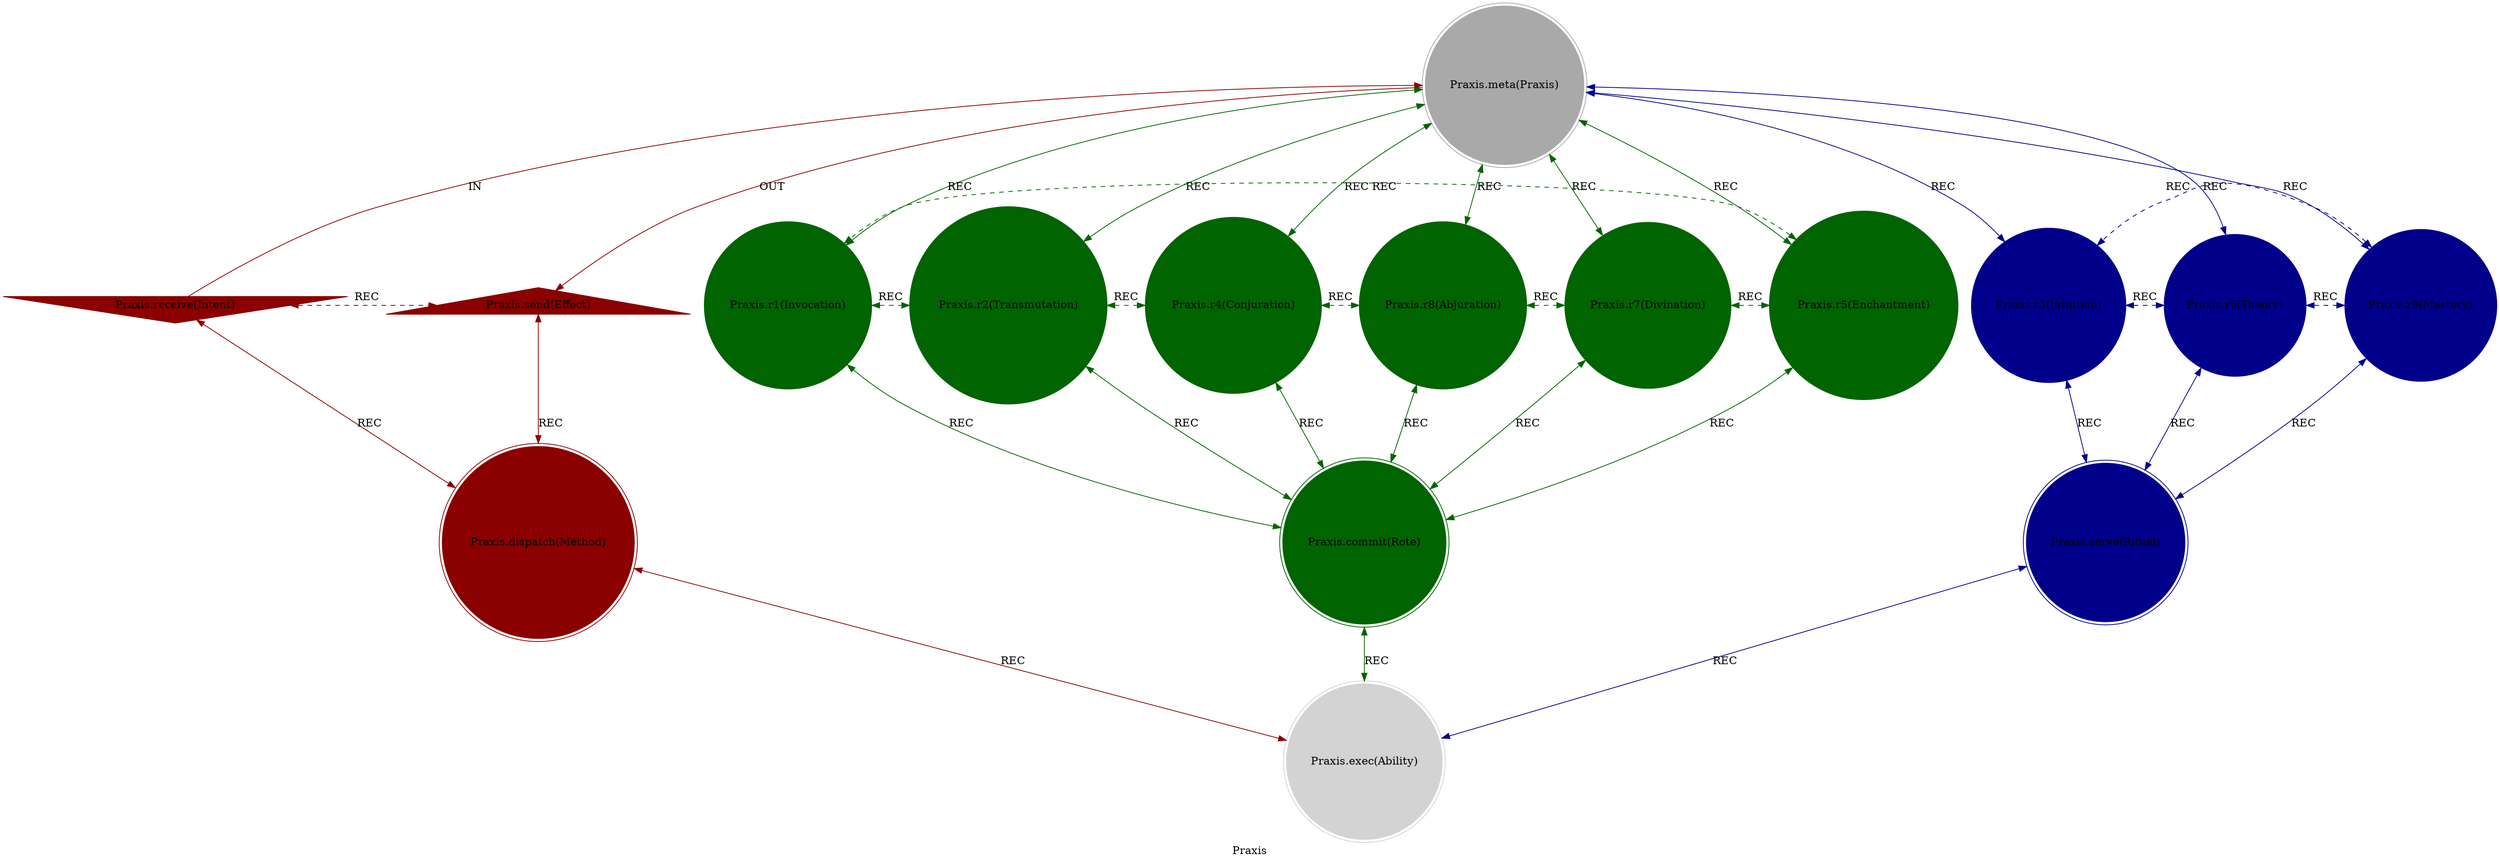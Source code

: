 strict digraph PraxisFactor {
    style = filled;
    color = lightgray;
    node [shape = circle; style = filled; color = lightgreen;];
    edge [color = darkgray;];
    label = "Praxis";
    comment = "{{description}}";
    
    spark_a_t [label = "Praxis.receive(Intent)";comment = "Potential: {{description}}";shape = invtriangle;color = darkred;];
    spark_0_t [label = "Praxis.meta(Praxis)";comment = "Abstract: {{description}}";shape = doublecircle;color = darkgray;];
    spark_b_t [label = "Praxis.send(Effect)";comment = "Manifest: {{description}}";shape = triangle;color = darkred;];
    spark_1_t [label = "Praxis.r1(Invocation)";comment = "Initiation: {{description}}";color = darkgreen;];
    spark_2_t [label = "Praxis.r2(Transmutation)";comment = "Response: {{description}}";color = darkgreen;];
    spark_4_t [label = "Praxis.r4(Conjuration)";comment = "Integration: {{description}}";color = darkgreen;];
    spark_8_t [label = "Praxis.r8(Abjuration)";comment = "Reflection: {{description}}";color = darkgreen;];
    spark_7_t [label = "Praxis.r7(Divination)";comment = "Consolidation: {{description}}";color = darkgreen;];
    spark_5_t [label = "Praxis.r5(Enchantment)";comment = "Propagation: {{description}}";color = darkgreen;];
    spark_3_t [label = "Praxis.r3(Intuition)";comment = "Thesis: {{description}}";color = darkblue;];
    spark_6_t [label = "Praxis.r6(Theory)";comment = "Antithesis: {{description}}";color = darkblue;];
    spark_9_t [label = "Praxis.r9(Mastery)";comment = "Synthesis: {{description}}";color = darkblue;];
    spark_c_t [label = "Praxis.dispatch(Method)";comment = "Why-Who: {{description}}";shape = doublecircle;color = darkred;];
    spark_d_t [label = "Praxis.commit(Rote)";comment = "What-How: {{description}}";shape = doublecircle;color = darkgreen;];
    spark_e_t [label = "Praxis.serve(Ritual)";comment = "When-Where: {{description}}";shape = doublecircle;color = darkblue;];
    spark_f_t [label = "Praxis.exec(Ability)";comment = "Which-Closure: {{description}}";shape = doublecircle;color = lightgray;];
    
    spark_a_t -> spark_0_t [label = "IN"; comment = "{{description}}"; color = darkred; constraint = false;];
    spark_0_t -> spark_b_t [label = "OUT"; comment = "{{description}}"; color = darkred;];
    spark_a_t -> spark_c_t [label = "REC"; comment = "{{description}}"; color = darkred; dir = both;];
    spark_b_t -> spark_c_t [label = "REC"; comment = "{{description}}"; color = darkred; dir = both;];
    spark_a_t -> spark_b_t [label = "REC"; comment = "{{description}}"; color = darkred; dir = both; style = dashed; constraint = false;];
    
    spark_0_t -> spark_1_t [label = "REC"; comment = "{{description}}"; color = darkgreen; dir = both;];
    spark_0_t -> spark_2_t [label = "REC"; comment = "{{description}}"; color = darkgreen; dir = both;];
    spark_0_t -> spark_4_t [label = "REC"; comment = "{{description}}"; color = darkgreen; dir = both;];
    spark_0_t -> spark_8_t [label = "REC"; comment = "{{description}}"; color = darkgreen; dir = both;];
    spark_0_t -> spark_7_t [label = "REC"; comment = "{{description}}"; color = darkgreen; dir = both;];
    spark_0_t -> spark_5_t [label = "REC"; comment = "{{description}}"; color = darkgreen; dir = both;];
    
    spark_1_t -> spark_2_t [label = "REC"; comment = "{{description}}"; color = darkgreen; dir = both; style = dashed; constraint = false;];
    spark_2_t -> spark_4_t [label = "REC"; comment = "{{description}}"; color = darkgreen; dir = both; style = dashed; constraint = false;];
    spark_4_t -> spark_8_t [label = "REC"; comment = "{{description}}"; color = darkgreen; dir = both; style = dashed; constraint = false;];
    spark_8_t -> spark_7_t [label = "REC"; comment = "{{description}}"; color = darkgreen; dir = both; style = dashed; constraint = false;];
    spark_7_t -> spark_5_t [label = "REC"; comment = "{{description}}"; color = darkgreen; dir = both; style = dashed; constraint = false;];
    spark_5_t -> spark_1_t [label = "REC"; comment = "{{description}}"; color = darkgreen; dir = both; style = dashed; constraint = false;];
    
    spark_1_t -> spark_d_t [label = "REC"; comment = "{{description}}"; color = darkgreen; dir = both;];
    spark_2_t -> spark_d_t [label = "REC"; comment = "{{description}}"; color = darkgreen; dir = both;];
    spark_4_t -> spark_d_t [label = "REC"; comment = "{{description}}"; color = darkgreen; dir = both;];
    spark_8_t -> spark_d_t [label = "REC"; comment = "{{description}}"; color = darkgreen; dir = both;];
    spark_7_t -> spark_d_t [label = "REC"; comment = "{{description}}"; color = darkgreen; dir = both;];
    spark_5_t -> spark_d_t [label = "REC"; comment = "{{description}}"; color = darkgreen; dir = both;];
    
    spark_0_t -> spark_3_t [label = "REC"; comment = "{{description}}"; color = darkblue; dir = both;];
    spark_0_t -> spark_6_t [label = "REC"; comment = "{{description}}"; color = darkblue; dir = both;];
    spark_0_t -> spark_9_t [label = "REC"; comment = "{{description}}"; color = darkblue; dir = both;];
    
    spark_3_t -> spark_e_t [label = "REC"; comment = "{{description}}"; color = darkblue; dir = both;];
    spark_6_t -> spark_e_t [label = "REC"; comment = "{{description}}"; color = darkblue; dir = both;];
    spark_9_t -> spark_e_t [label = "REC"; comment = "{{description}}"; color = darkblue; dir = both;];
    
    spark_3_t -> spark_6_t [label = "REC"; comment = "{{description}}"; color = darkblue; dir = both; style = dashed; constraint = false;];
    spark_6_t -> spark_9_t [label = "REC"; comment = "{{description}}"; color = darkblue; dir = both; style = dashed; constraint = false;];
    spark_9_t -> spark_3_t [label = "REC"; comment = "{{description}}"; color = darkblue; dir = both; style = dashed; constraint = false;];
    
    spark_c_t -> spark_f_t [label = "REC"; comment = "{{description}}"; color = darkred; dir = both;];
    spark_d_t -> spark_f_t [label = "REC"; comment = "{{description}}"; color = darkgreen; dir = both;];
    spark_e_t -> spark_f_t [label = "REC"; comment = "{{description}}"; color = darkblue; dir = both;];
}
